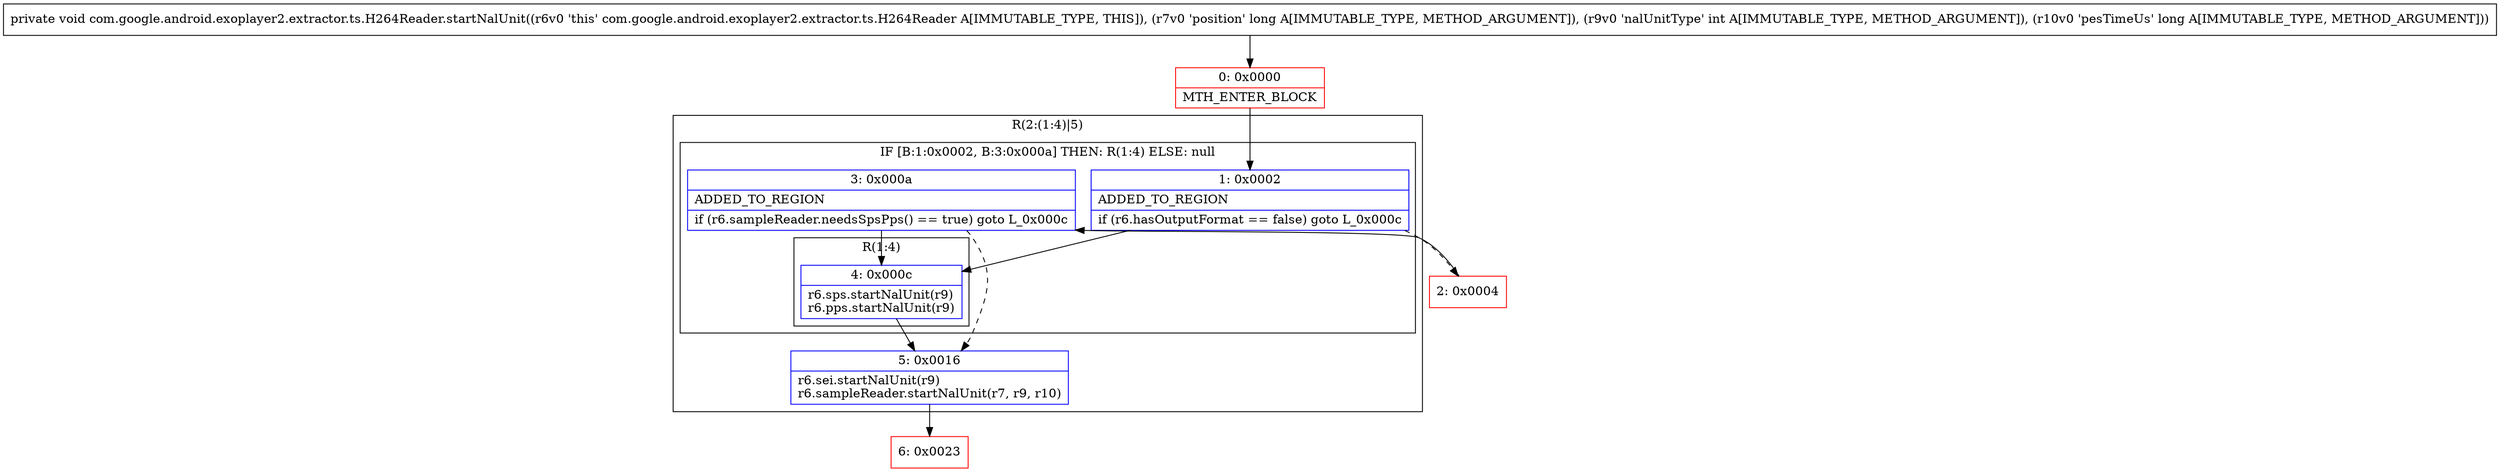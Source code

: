 digraph "CFG forcom.google.android.exoplayer2.extractor.ts.H264Reader.startNalUnit(JIJ)V" {
subgraph cluster_Region_1785169896 {
label = "R(2:(1:4)|5)";
node [shape=record,color=blue];
subgraph cluster_IfRegion_661877914 {
label = "IF [B:1:0x0002, B:3:0x000a] THEN: R(1:4) ELSE: null";
node [shape=record,color=blue];
Node_1 [shape=record,label="{1\:\ 0x0002|ADDED_TO_REGION\l|if (r6.hasOutputFormat == false) goto L_0x000c\l}"];
Node_3 [shape=record,label="{3\:\ 0x000a|ADDED_TO_REGION\l|if (r6.sampleReader.needsSpsPps() == true) goto L_0x000c\l}"];
subgraph cluster_Region_62530571 {
label = "R(1:4)";
node [shape=record,color=blue];
Node_4 [shape=record,label="{4\:\ 0x000c|r6.sps.startNalUnit(r9)\lr6.pps.startNalUnit(r9)\l}"];
}
}
Node_5 [shape=record,label="{5\:\ 0x0016|r6.sei.startNalUnit(r9)\lr6.sampleReader.startNalUnit(r7, r9, r10)\l}"];
}
Node_0 [shape=record,color=red,label="{0\:\ 0x0000|MTH_ENTER_BLOCK\l}"];
Node_2 [shape=record,color=red,label="{2\:\ 0x0004}"];
Node_6 [shape=record,color=red,label="{6\:\ 0x0023}"];
MethodNode[shape=record,label="{private void com.google.android.exoplayer2.extractor.ts.H264Reader.startNalUnit((r6v0 'this' com.google.android.exoplayer2.extractor.ts.H264Reader A[IMMUTABLE_TYPE, THIS]), (r7v0 'position' long A[IMMUTABLE_TYPE, METHOD_ARGUMENT]), (r9v0 'nalUnitType' int A[IMMUTABLE_TYPE, METHOD_ARGUMENT]), (r10v0 'pesTimeUs' long A[IMMUTABLE_TYPE, METHOD_ARGUMENT])) }"];
MethodNode -> Node_0;
Node_1 -> Node_2[style=dashed];
Node_1 -> Node_4;
Node_3 -> Node_4;
Node_3 -> Node_5[style=dashed];
Node_4 -> Node_5;
Node_5 -> Node_6;
Node_0 -> Node_1;
Node_2 -> Node_3;
}

